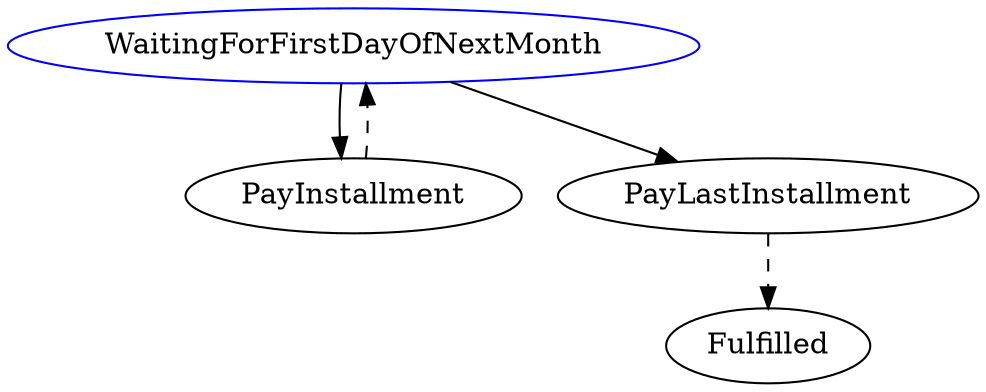 // THIS IS A GENERATED FILE. DO NOT EDIT.

digraph Instalment_Sale_Hvitved {
	WaitingForFirstDayOfNextMonth[label=WaitingForFirstDayOfNextMonth,color=Blue];
	PayInstallment[label=PayInstallment];
	PayLastInstallment[label=PayLastInstallment];
	WaitingForFirstDayOfNextMonth -> PayLastInstallment;
	WaitingForFirstDayOfNextMonth -> PayInstallment;
	PayInstallment -> WaitingForFirstDayOfNextMonth [style=dashed];
	PayLastInstallment -> Fulfilled [style=dashed];
}